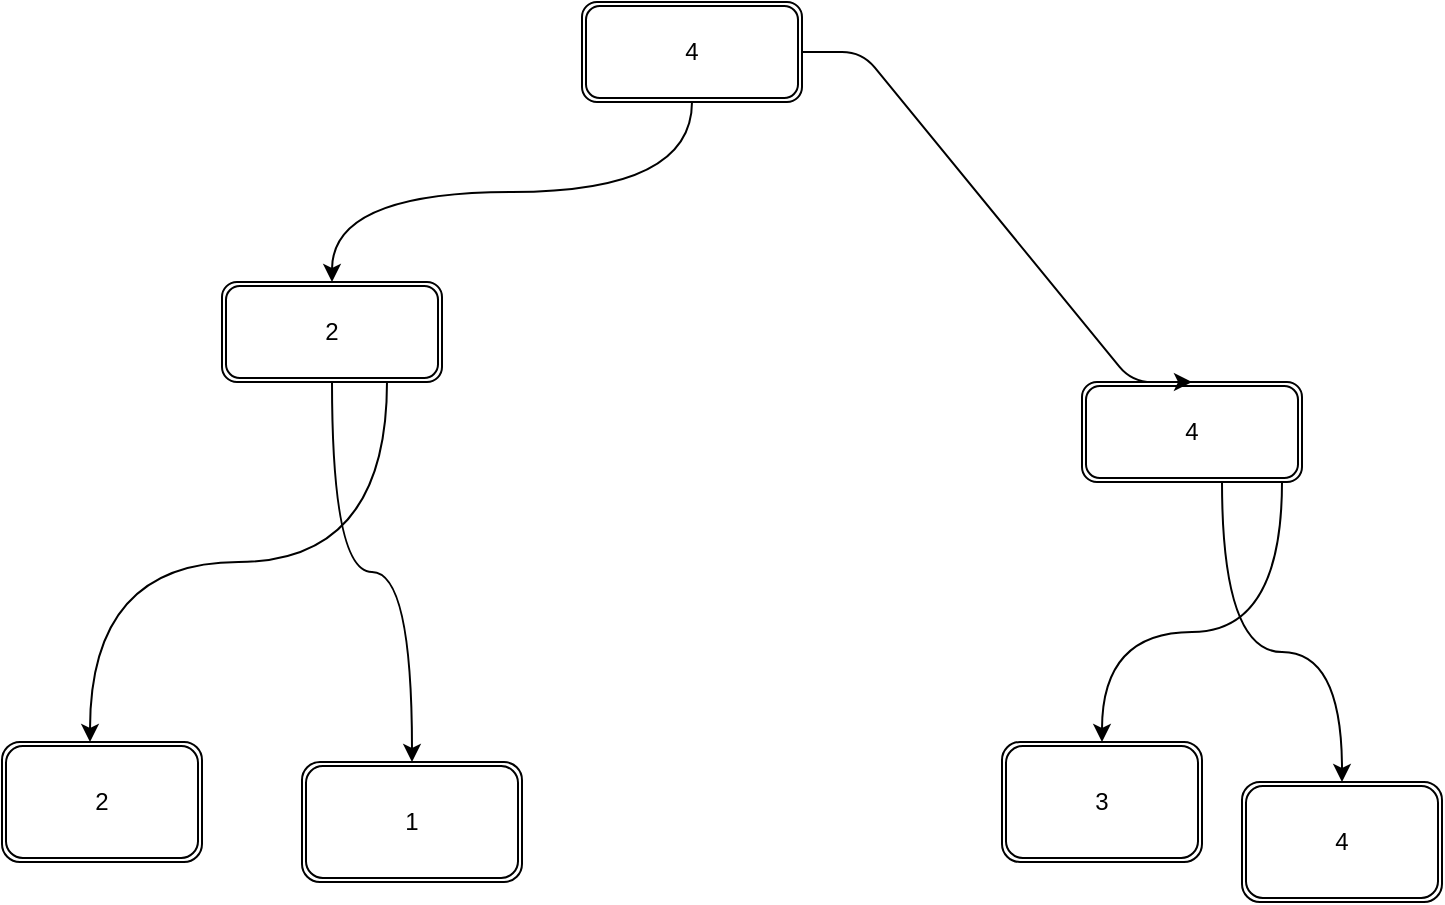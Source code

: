 <mxfile>
    <diagram id="lO_wWlH4MZIXAibxR7NI" name="Page-1">
        <mxGraphModel dx="1708" dy="664" grid="1" gridSize="10" guides="1" tooltips="1" connect="1" arrows="1" fold="1" page="1" pageScale="1" pageWidth="850" pageHeight="1100" math="0" shadow="0">
            <root>
                <mxCell id="0"/>
                <mxCell id="1" parent="0"/>
                <mxCell id="6" value="1" style="shape=ext;double=1;rounded=1;whiteSpace=wrap;html=1;movable=1;resizable=1;rotatable=1;deletable=1;editable=1;connectable=1;" vertex="1" parent="1">
                    <mxGeometry x="-130" y="470" width="110" height="60" as="geometry"/>
                </mxCell>
                <mxCell id="7" value="2" style="shape=ext;double=1;rounded=1;whiteSpace=wrap;html=1;movable=1;resizable=1;rotatable=1;deletable=1;editable=1;connectable=1;" vertex="1" parent="1">
                    <mxGeometry x="-280" y="460" width="100" height="60" as="geometry"/>
                </mxCell>
                <mxCell id="8" value="3" style="shape=ext;double=1;rounded=1;whiteSpace=wrap;html=1;" vertex="1" parent="1">
                    <mxGeometry x="220" y="460" width="100" height="60" as="geometry"/>
                </mxCell>
                <mxCell id="9" value="4" style="shape=ext;double=1;rounded=1;whiteSpace=wrap;html=1;" vertex="1" parent="1">
                    <mxGeometry x="340" y="480" width="100" height="60" as="geometry"/>
                </mxCell>
                <mxCell id="11" style="edgeStyle=orthogonalEdgeStyle;html=1;entryX=0.5;entryY=0;entryDx=0;entryDy=0;curved=1;" edge="1" parent="1" source="10" target="6">
                    <mxGeometry relative="1" as="geometry"/>
                </mxCell>
                <mxCell id="12" style="edgeStyle=orthogonalEdgeStyle;html=1;exitX=0.75;exitY=1;exitDx=0;exitDy=0;entryX=0.44;entryY=0;entryDx=0;entryDy=0;entryPerimeter=0;curved=1;" edge="1" parent="1" source="10" target="7">
                    <mxGeometry relative="1" as="geometry"/>
                </mxCell>
                <mxCell id="10" value="2" style="shape=ext;double=1;rounded=1;whiteSpace=wrap;html=1;" vertex="1" parent="1">
                    <mxGeometry x="-170" y="230" width="110" height="50" as="geometry"/>
                </mxCell>
                <mxCell id="14" style="edgeStyle=orthogonalEdgeStyle;html=1;curved=1;" edge="1" parent="1" source="13" target="8">
                    <mxGeometry relative="1" as="geometry">
                        <Array as="points">
                            <mxPoint x="360" y="405"/>
                            <mxPoint x="270" y="405"/>
                        </Array>
                    </mxGeometry>
                </mxCell>
                <mxCell id="15" style="edgeStyle=orthogonalEdgeStyle;html=1;entryX=0.5;entryY=0;entryDx=0;entryDy=0;curved=1;" edge="1" parent="1" source="13" target="9">
                    <mxGeometry relative="1" as="geometry">
                        <Array as="points">
                            <mxPoint x="330" y="415"/>
                            <mxPoint x="390" y="415"/>
                        </Array>
                    </mxGeometry>
                </mxCell>
                <mxCell id="13" value="4" style="shape=ext;double=1;rounded=1;whiteSpace=wrap;html=1;" vertex="1" parent="1">
                    <mxGeometry x="260" y="280" width="110" height="50" as="geometry"/>
                </mxCell>
                <mxCell id="17" style="html=1;entryX=0.5;entryY=0;entryDx=0;entryDy=0;strokeColor=default;edgeStyle=orthogonalEdgeStyle;curved=1;exitX=0.5;exitY=1;exitDx=0;exitDy=0;" edge="1" parent="1" source="16" target="10">
                    <mxGeometry relative="1" as="geometry">
                        <mxPoint x="354.412" y="180" as="sourcePoint"/>
                    </mxGeometry>
                </mxCell>
                <mxCell id="18" style="edgeStyle=entityRelationEdgeStyle;html=1;entryX=0.5;entryY=0;entryDx=0;entryDy=0;" edge="1" parent="1" source="16" target="13">
                    <mxGeometry relative="1" as="geometry">
                        <mxPoint x="400" y="200" as="targetPoint"/>
                    </mxGeometry>
                </mxCell>
                <object label="4" hedietLinkedDataV1_path="../../../freelance_pjts/what_Ilearn_today.txt" id="16">
                    <mxCell style="shape=ext;double=1;rounded=1;whiteSpace=wrap;html=1;direction=east;" vertex="1" parent="1">
                        <mxGeometry x="10" y="90" width="110" height="50" as="geometry"/>
                    </mxCell>
                </object>
            </root>
        </mxGraphModel>
    </diagram>
</mxfile>